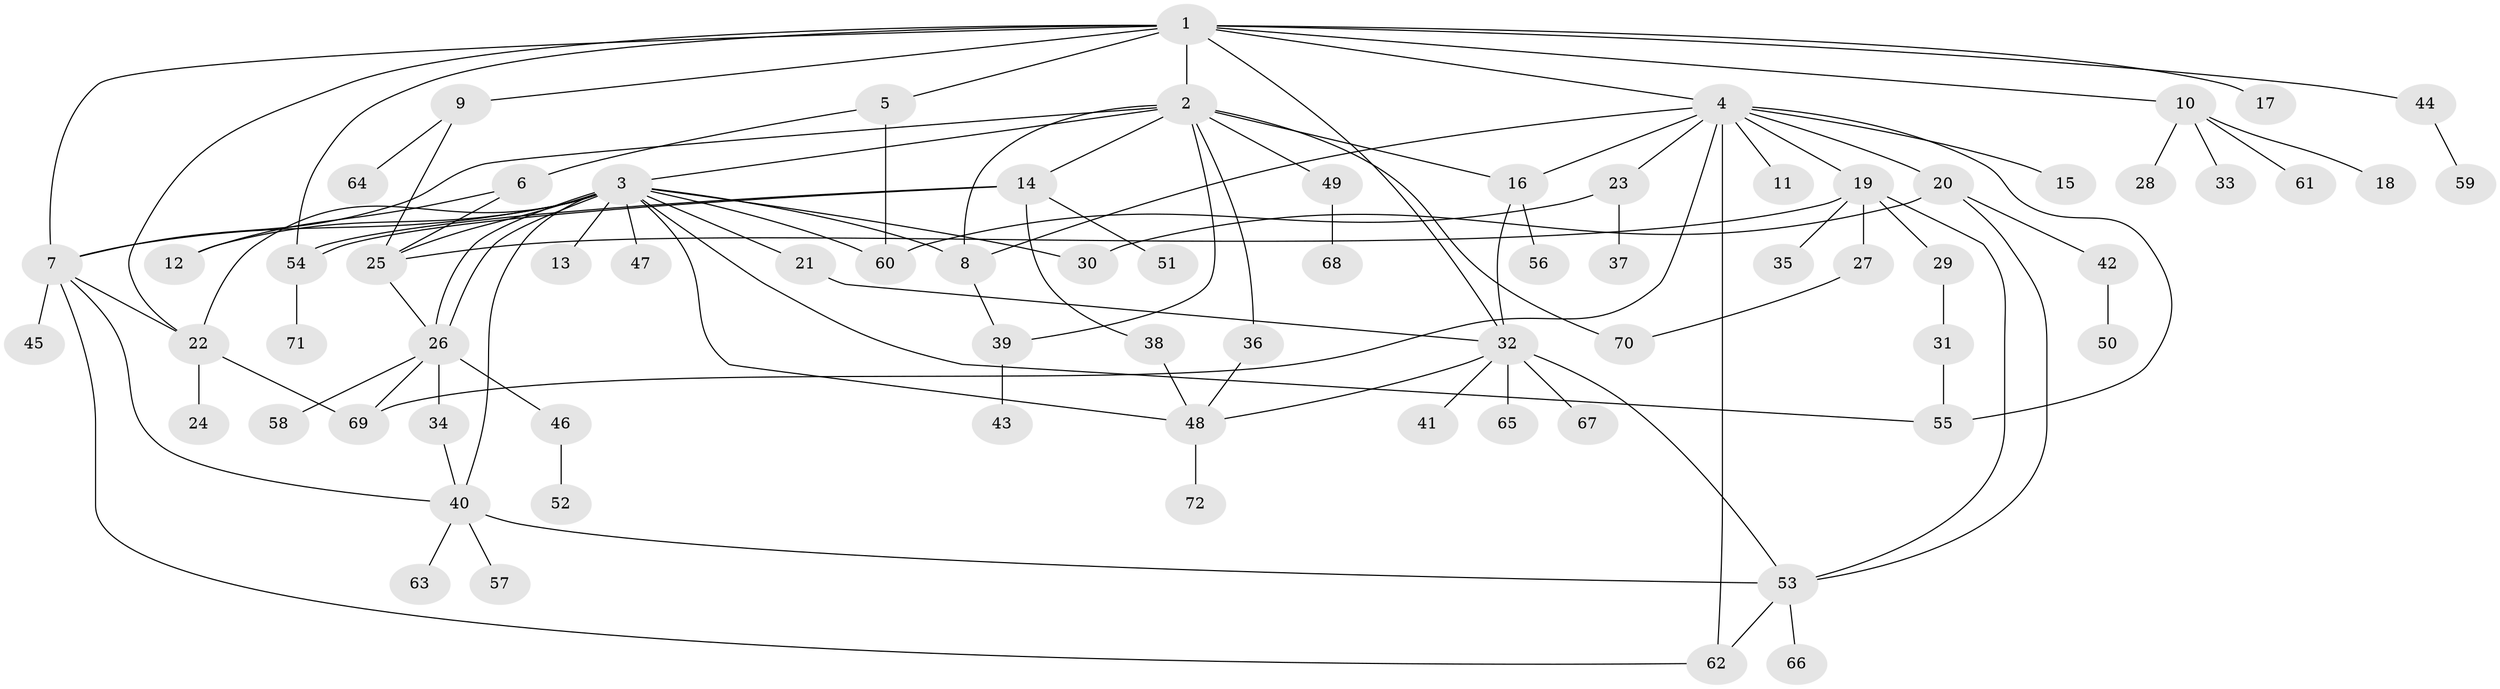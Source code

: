 // coarse degree distribution, {12: 0.020833333333333332, 10: 0.020833333333333332, 14: 0.020833333333333332, 11: 0.020833333333333332, 5: 0.08333333333333333, 6: 0.0625, 2: 0.14583333333333334, 4: 0.041666666666666664, 1: 0.4791666666666667, 3: 0.0625, 9: 0.020833333333333332, 8: 0.020833333333333332}
// Generated by graph-tools (version 1.1) at 2025/41/03/06/25 10:41:50]
// undirected, 72 vertices, 107 edges
graph export_dot {
graph [start="1"]
  node [color=gray90,style=filled];
  1;
  2;
  3;
  4;
  5;
  6;
  7;
  8;
  9;
  10;
  11;
  12;
  13;
  14;
  15;
  16;
  17;
  18;
  19;
  20;
  21;
  22;
  23;
  24;
  25;
  26;
  27;
  28;
  29;
  30;
  31;
  32;
  33;
  34;
  35;
  36;
  37;
  38;
  39;
  40;
  41;
  42;
  43;
  44;
  45;
  46;
  47;
  48;
  49;
  50;
  51;
  52;
  53;
  54;
  55;
  56;
  57;
  58;
  59;
  60;
  61;
  62;
  63;
  64;
  65;
  66;
  67;
  68;
  69;
  70;
  71;
  72;
  1 -- 2;
  1 -- 4;
  1 -- 5;
  1 -- 7;
  1 -- 9;
  1 -- 10;
  1 -- 17;
  1 -- 22;
  1 -- 32;
  1 -- 44;
  1 -- 54;
  2 -- 3;
  2 -- 7;
  2 -- 8;
  2 -- 14;
  2 -- 16;
  2 -- 36;
  2 -- 39;
  2 -- 49;
  2 -- 70;
  3 -- 7;
  3 -- 8;
  3 -- 12;
  3 -- 13;
  3 -- 21;
  3 -- 22;
  3 -- 25;
  3 -- 26;
  3 -- 26;
  3 -- 30;
  3 -- 40;
  3 -- 47;
  3 -- 48;
  3 -- 55;
  3 -- 60;
  4 -- 8;
  4 -- 11;
  4 -- 15;
  4 -- 16;
  4 -- 19;
  4 -- 20;
  4 -- 23;
  4 -- 55;
  4 -- 62;
  4 -- 69;
  5 -- 6;
  5 -- 60;
  6 -- 12;
  6 -- 25;
  7 -- 22;
  7 -- 40;
  7 -- 45;
  7 -- 62;
  8 -- 39;
  9 -- 25;
  9 -- 64;
  10 -- 18;
  10 -- 28;
  10 -- 33;
  10 -- 61;
  14 -- 38;
  14 -- 51;
  14 -- 54;
  14 -- 54;
  16 -- 32;
  16 -- 56;
  19 -- 25;
  19 -- 27;
  19 -- 29;
  19 -- 35;
  19 -- 53;
  20 -- 30;
  20 -- 42;
  20 -- 53;
  21 -- 32;
  22 -- 24;
  22 -- 69;
  23 -- 37;
  23 -- 60;
  25 -- 26;
  26 -- 34;
  26 -- 46;
  26 -- 58;
  26 -- 69;
  27 -- 70;
  29 -- 31;
  31 -- 55;
  32 -- 41;
  32 -- 48;
  32 -- 53;
  32 -- 65;
  32 -- 67;
  34 -- 40;
  36 -- 48;
  38 -- 48;
  39 -- 43;
  40 -- 53;
  40 -- 57;
  40 -- 63;
  42 -- 50;
  44 -- 59;
  46 -- 52;
  48 -- 72;
  49 -- 68;
  53 -- 62;
  53 -- 66;
  54 -- 71;
}
